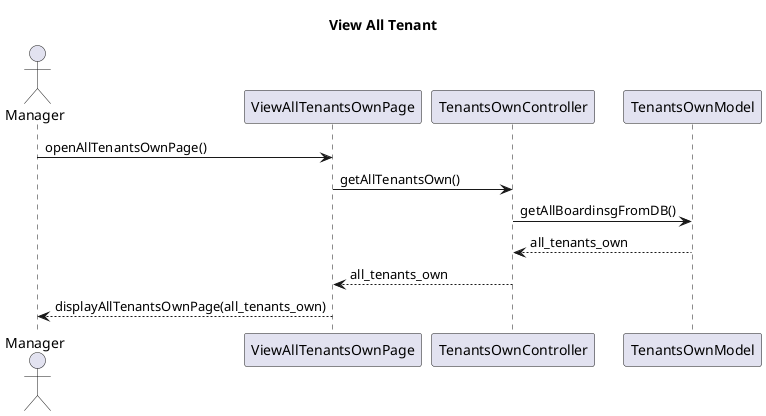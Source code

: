 @startuml
title View All Tenant
actor Manager as act
participant ViewAllTenantsOwnPage as view
participant TenantsOwnController as ctrl
participant TenantsOwnModel as model

act -> view: openAllTenantsOwnPage()
view -> ctrl: getAllTenantsOwn()
ctrl -> model: getAllBoardinsgFromDB()
ctrl <-- model: all_tenants_own
view <-- ctrl: all_tenants_own
act <-- view: displayAllTenantsOwnPage(all_tenants_own)

@enduml